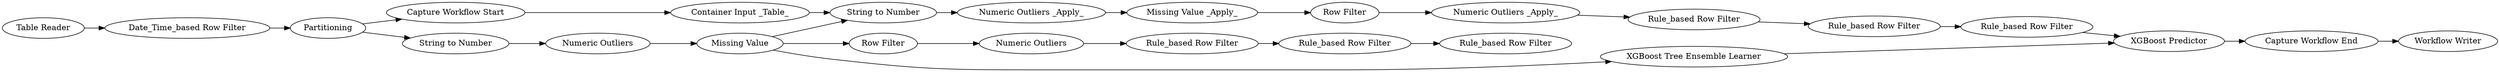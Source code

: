 digraph {
	"1676284574147391191_232" [label="Missing Value"]
	"443374428512674542_1215" [label="Table Reader"]
	"-8356620968372810802_229" [label="Row Filter"]
	"443374428512674542_1173" [label="Capture Workflow End"]
	"-8356620968372810802_235" [label="Numeric Outliers _Apply_"]
	"1676284574147391191_159" [label="Numeric Outliers"]
	"443374428512674542_1175" [label="Capture Workflow Start"]
	"1676284574147391191_231" [label="Rule_based Row Filter"]
	"-8356620968372810802_13" [label="Rule_based Row Filter"]
	"1676284574147391191_164" [label="Numeric Outliers"]
	"443374428512674542_1214" [label="XGBoost Predictor"]
	"1676284574147391191_227" [label="String to Number"]
	"443374428512674542_1218" [label="Container Input _Table_"]
	"443374428512674542_1219" [label="Workflow Writer"]
	"1676284574147391191_230" [label="Rule_based Row Filter"]
	"443374428512674542_1170" [label=Partitioning]
	"-8356620968372810802_231" [label="Rule_based Row Filter"]
	"-8356620968372810802_230" [label="Rule_based Row Filter"]
	"-8356620968372810802_227" [label="String to Number"]
	"443374428512674542_1176" [label="Date_Time_based Row Filter"]
	"-8356620968372810802_236" [label="Numeric Outliers _Apply_"]
	"1676284574147391191_13" [label="Rule_based Row Filter"]
	"1676284574147391191_229" [label="Row Filter"]
	"-8356620968372810802_237" [label="Missing Value _Apply_"]
	"443374428512674542_1213" [label="XGBoost Tree Ensemble Learner"]
	"443374428512674542_1218" -> "-8356620968372810802_227"
	"1676284574147391191_159" -> "1676284574147391191_13"
	"1676284574147391191_229" -> "1676284574147391191_159"
	"1676284574147391191_232" -> "1676284574147391191_229"
	"443374428512674542_1170" -> "443374428512674542_1175"
	"1676284574147391191_232" -> "443374428512674542_1213"
	"-8356620968372810802_235" -> "-8356620968372810802_237"
	"443374428512674542_1214" -> "443374428512674542_1173"
	"443374428512674542_1215" -> "443374428512674542_1176"
	"443374428512674542_1213" -> "443374428512674542_1214"
	"1676284574147391191_232" -> "-8356620968372810802_227"
	"-8356620968372810802_237" -> "-8356620968372810802_229"
	"443374428512674542_1175" -> "443374428512674542_1218"
	"1676284574147391191_230" -> "1676284574147391191_231"
	"-8356620968372810802_230" -> "-8356620968372810802_231"
	"1676284574147391191_227" -> "1676284574147391191_164"
	"-8356620968372810802_227" -> "-8356620968372810802_235"
	"-8356620968372810802_229" -> "-8356620968372810802_236"
	"1676284574147391191_164" -> "1676284574147391191_232"
	"443374428512674542_1173" -> "443374428512674542_1219"
	"443374428512674542_1170" -> "1676284574147391191_227"
	"-8356620968372810802_236" -> "-8356620968372810802_13"
	"1676284574147391191_13" -> "1676284574147391191_230"
	"-8356620968372810802_231" -> "443374428512674542_1214"
	"443374428512674542_1176" -> "443374428512674542_1170"
	"-8356620968372810802_13" -> "-8356620968372810802_230"
	rankdir=LR
}
